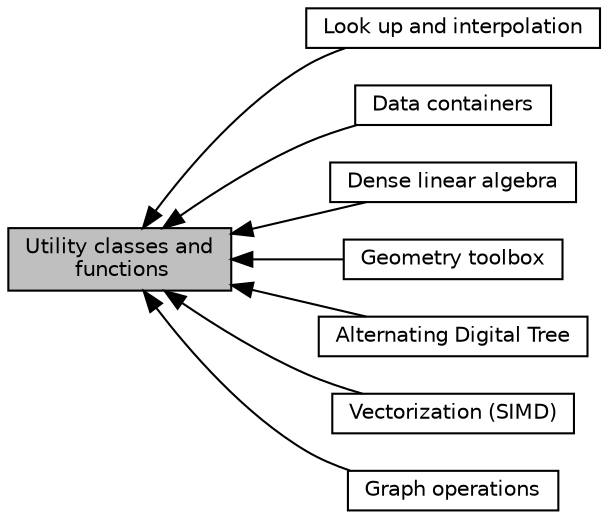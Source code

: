 digraph "Utility classes and functions"
{
  edge [fontname="Helvetica",fontsize="10",labelfontname="Helvetica",labelfontsize="10"];
  node [fontname="Helvetica",fontsize="10",shape=box];
  rankdir=LR;
  Node1 [label="Utility classes and\l functions",height=0.2,width=0.4,color="black", fillcolor="grey75", style="filled", fontcolor="black",tooltip="Several classes and functions that implement common operations."];
  Node4 [label="Look up and interpolation",height=0.2,width=0.4,color="black", fillcolor="white", style="filled",URL="$group__LookUpInterp.html",tooltip="Data look up and interpolation."];
  Node3 [label="Data containers",height=0.2,width=0.4,color="black", fillcolor="white", style="filled",URL="$group__Containers.html",tooltip="Container classes (vectors, matrices, ND-arrays, etc.)."];
  Node6 [label="Dense linear algebra",height=0.2,width=0.4,color="black", fillcolor="white", style="filled",URL="$group__BLAS.html",tooltip="Linear algebra functions and classes."];
  Node2 [label="Geometry toolbox",height=0.2,width=0.4,color="black", fillcolor="white", style="filled",URL="$group__GeometryToolbox.html",tooltip="Common geometry operations."];
  Node5 [label="Alternating Digital Tree",height=0.2,width=0.4,color="black", fillcolor="white", style="filled",URL="$group__ADT.html",tooltip="Tree-based searches (minimum distance, containment, etc.)."];
  Node8 [label="Vectorization (SIMD)",height=0.2,width=0.4,color="black", fillcolor="white", style="filled",URL="$group__SIMD.html",tooltip="Classes for explicit (done by the programmer) vectorization (SIMD) of computations."];
  Node7 [label="Graph operations",height=0.2,width=0.4,color="black", fillcolor="white", style="filled",URL="$group__Graph.html",tooltip="Classes to represent graphs and functions to manipulate them (coloring, etc.)."];
  Node1->Node2 [shape=plaintext, dir="back", style="solid"];
  Node1->Node3 [shape=plaintext, dir="back", style="solid"];
  Node1->Node4 [shape=plaintext, dir="back", style="solid"];
  Node1->Node5 [shape=plaintext, dir="back", style="solid"];
  Node1->Node6 [shape=plaintext, dir="back", style="solid"];
  Node1->Node7 [shape=plaintext, dir="back", style="solid"];
  Node1->Node8 [shape=plaintext, dir="back", style="solid"];
}
